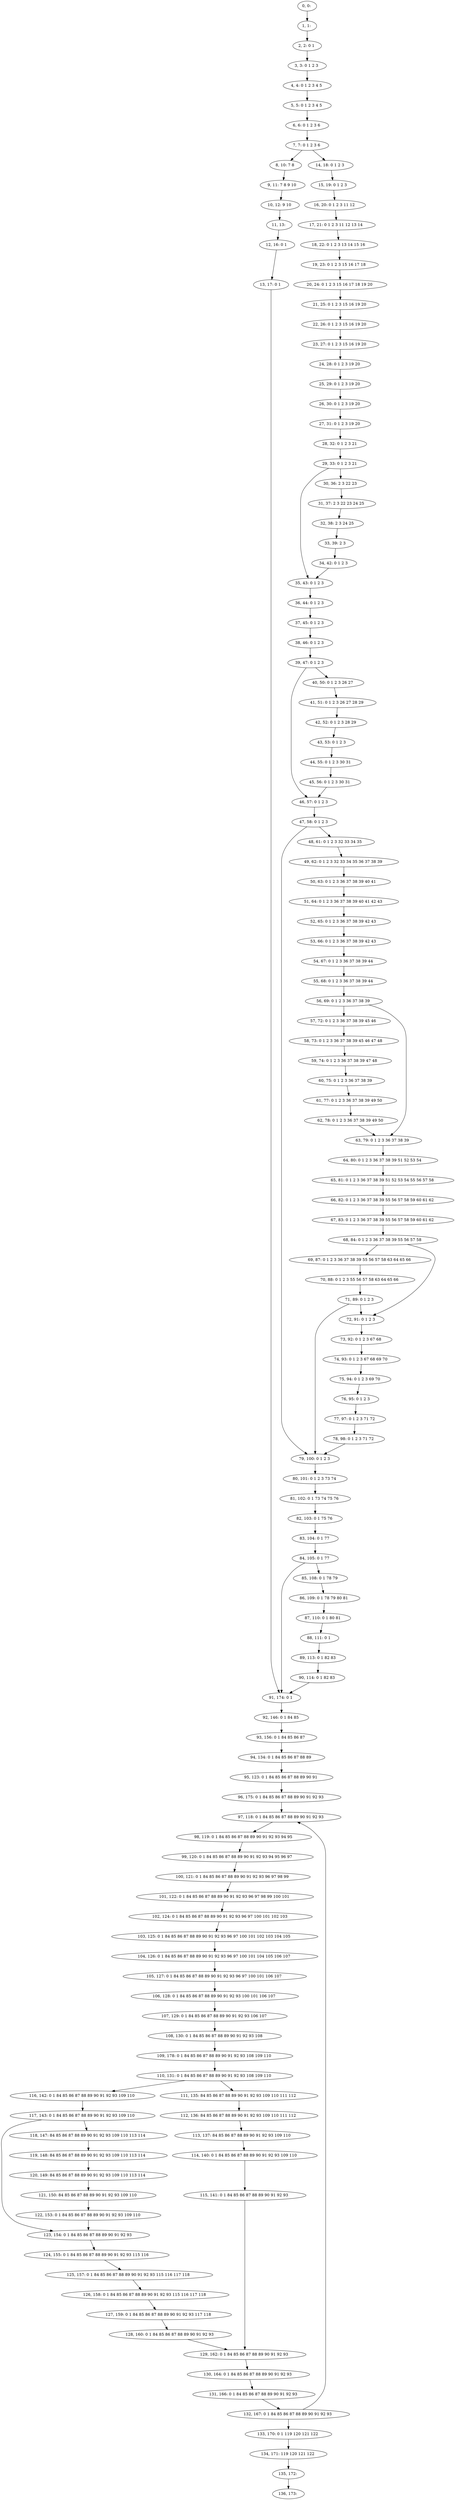 digraph G {
0[label="0, 0: "];
1[label="1, 1: "];
2[label="2, 2: 0 1 "];
3[label="3, 3: 0 1 2 3 "];
4[label="4, 4: 0 1 2 3 4 5 "];
5[label="5, 5: 0 1 2 3 4 5 "];
6[label="6, 6: 0 1 2 3 6 "];
7[label="7, 7: 0 1 2 3 6 "];
8[label="8, 10: 7 8 "];
9[label="9, 11: 7 8 9 10 "];
10[label="10, 12: 9 10 "];
11[label="11, 13: "];
12[label="12, 16: 0 1 "];
13[label="13, 17: 0 1 "];
14[label="14, 18: 0 1 2 3 "];
15[label="15, 19: 0 1 2 3 "];
16[label="16, 20: 0 1 2 3 11 12 "];
17[label="17, 21: 0 1 2 3 11 12 13 14 "];
18[label="18, 22: 0 1 2 3 13 14 15 16 "];
19[label="19, 23: 0 1 2 3 15 16 17 18 "];
20[label="20, 24: 0 1 2 3 15 16 17 18 19 20 "];
21[label="21, 25: 0 1 2 3 15 16 19 20 "];
22[label="22, 26: 0 1 2 3 15 16 19 20 "];
23[label="23, 27: 0 1 2 3 15 16 19 20 "];
24[label="24, 28: 0 1 2 3 19 20 "];
25[label="25, 29: 0 1 2 3 19 20 "];
26[label="26, 30: 0 1 2 3 19 20 "];
27[label="27, 31: 0 1 2 3 19 20 "];
28[label="28, 32: 0 1 2 3 21 "];
29[label="29, 33: 0 1 2 3 21 "];
30[label="30, 36: 2 3 22 23 "];
31[label="31, 37: 2 3 22 23 24 25 "];
32[label="32, 38: 2 3 24 25 "];
33[label="33, 39: 2 3 "];
34[label="34, 42: 0 1 2 3 "];
35[label="35, 43: 0 1 2 3 "];
36[label="36, 44: 0 1 2 3 "];
37[label="37, 45: 0 1 2 3 "];
38[label="38, 46: 0 1 2 3 "];
39[label="39, 47: 0 1 2 3 "];
40[label="40, 50: 0 1 2 3 26 27 "];
41[label="41, 51: 0 1 2 3 26 27 28 29 "];
42[label="42, 52: 0 1 2 3 28 29 "];
43[label="43, 53: 0 1 2 3 "];
44[label="44, 55: 0 1 2 3 30 31 "];
45[label="45, 56: 0 1 2 3 30 31 "];
46[label="46, 57: 0 1 2 3 "];
47[label="47, 58: 0 1 2 3 "];
48[label="48, 61: 0 1 2 3 32 33 34 35 "];
49[label="49, 62: 0 1 2 3 32 33 34 35 36 37 38 39 "];
50[label="50, 63: 0 1 2 3 36 37 38 39 40 41 "];
51[label="51, 64: 0 1 2 3 36 37 38 39 40 41 42 43 "];
52[label="52, 65: 0 1 2 3 36 37 38 39 42 43 "];
53[label="53, 66: 0 1 2 3 36 37 38 39 42 43 "];
54[label="54, 67: 0 1 2 3 36 37 38 39 44 "];
55[label="55, 68: 0 1 2 3 36 37 38 39 44 "];
56[label="56, 69: 0 1 2 3 36 37 38 39 "];
57[label="57, 72: 0 1 2 3 36 37 38 39 45 46 "];
58[label="58, 73: 0 1 2 3 36 37 38 39 45 46 47 48 "];
59[label="59, 74: 0 1 2 3 36 37 38 39 47 48 "];
60[label="60, 75: 0 1 2 3 36 37 38 39 "];
61[label="61, 77: 0 1 2 3 36 37 38 39 49 50 "];
62[label="62, 78: 0 1 2 3 36 37 38 39 49 50 "];
63[label="63, 79: 0 1 2 3 36 37 38 39 "];
64[label="64, 80: 0 1 2 3 36 37 38 39 51 52 53 54 "];
65[label="65, 81: 0 1 2 3 36 37 38 39 51 52 53 54 55 56 57 58 "];
66[label="66, 82: 0 1 2 3 36 37 38 39 55 56 57 58 59 60 61 62 "];
67[label="67, 83: 0 1 2 3 36 37 38 39 55 56 57 58 59 60 61 62 "];
68[label="68, 84: 0 1 2 3 36 37 38 39 55 56 57 58 "];
69[label="69, 87: 0 1 2 3 36 37 38 39 55 56 57 58 63 64 65 66 "];
70[label="70, 88: 0 1 2 3 55 56 57 58 63 64 65 66 "];
71[label="71, 89: 0 1 2 3 "];
72[label="72, 91: 0 1 2 3 "];
73[label="73, 92: 0 1 2 3 67 68 "];
74[label="74, 93: 0 1 2 3 67 68 69 70 "];
75[label="75, 94: 0 1 2 3 69 70 "];
76[label="76, 95: 0 1 2 3 "];
77[label="77, 97: 0 1 2 3 71 72 "];
78[label="78, 98: 0 1 2 3 71 72 "];
79[label="79, 100: 0 1 2 3 "];
80[label="80, 101: 0 1 2 3 73 74 "];
81[label="81, 102: 0 1 73 74 75 76 "];
82[label="82, 103: 0 1 75 76 "];
83[label="83, 104: 0 1 77 "];
84[label="84, 105: 0 1 77 "];
85[label="85, 108: 0 1 78 79 "];
86[label="86, 109: 0 1 78 79 80 81 "];
87[label="87, 110: 0 1 80 81 "];
88[label="88, 111: 0 1 "];
89[label="89, 113: 0 1 82 83 "];
90[label="90, 114: 0 1 82 83 "];
91[label="91, 174: 0 1 "];
92[label="92, 146: 0 1 84 85 "];
93[label="93, 156: 0 1 84 85 86 87 "];
94[label="94, 134: 0 1 84 85 86 87 88 89 "];
95[label="95, 123: 0 1 84 85 86 87 88 89 90 91 "];
96[label="96, 175: 0 1 84 85 86 87 88 89 90 91 92 93 "];
97[label="97, 118: 0 1 84 85 86 87 88 89 90 91 92 93 "];
98[label="98, 119: 0 1 84 85 86 87 88 89 90 91 92 93 94 95 "];
99[label="99, 120: 0 1 84 85 86 87 88 89 90 91 92 93 94 95 96 97 "];
100[label="100, 121: 0 1 84 85 86 87 88 89 90 91 92 93 96 97 98 99 "];
101[label="101, 122: 0 1 84 85 86 87 88 89 90 91 92 93 96 97 98 99 100 101 "];
102[label="102, 124: 0 1 84 85 86 87 88 89 90 91 92 93 96 97 100 101 102 103 "];
103[label="103, 125: 0 1 84 85 86 87 88 89 90 91 92 93 96 97 100 101 102 103 104 105 "];
104[label="104, 126: 0 1 84 85 86 87 88 89 90 91 92 93 96 97 100 101 104 105 106 107 "];
105[label="105, 127: 0 1 84 85 86 87 88 89 90 91 92 93 96 97 100 101 106 107 "];
106[label="106, 128: 0 1 84 85 86 87 88 89 90 91 92 93 100 101 106 107 "];
107[label="107, 129: 0 1 84 85 86 87 88 89 90 91 92 93 106 107 "];
108[label="108, 130: 0 1 84 85 86 87 88 89 90 91 92 93 108 "];
109[label="109, 178: 0 1 84 85 86 87 88 89 90 91 92 93 108 109 110 "];
110[label="110, 131: 0 1 84 85 86 87 88 89 90 91 92 93 108 109 110 "];
111[label="111, 135: 84 85 86 87 88 89 90 91 92 93 109 110 111 112 "];
112[label="112, 136: 84 85 86 87 88 89 90 91 92 93 109 110 111 112 "];
113[label="113, 137: 84 85 86 87 88 89 90 91 92 93 109 110 "];
114[label="114, 140: 0 1 84 85 86 87 88 89 90 91 92 93 109 110 "];
115[label="115, 141: 0 1 84 85 86 87 88 89 90 91 92 93 "];
116[label="116, 142: 0 1 84 85 86 87 88 89 90 91 92 93 109 110 "];
117[label="117, 143: 0 1 84 85 86 87 88 89 90 91 92 93 109 110 "];
118[label="118, 147: 84 85 86 87 88 89 90 91 92 93 109 110 113 114 "];
119[label="119, 148: 84 85 86 87 88 89 90 91 92 93 109 110 113 114 "];
120[label="120, 149: 84 85 86 87 88 89 90 91 92 93 109 110 113 114 "];
121[label="121, 150: 84 85 86 87 88 89 90 91 92 93 109 110 "];
122[label="122, 153: 0 1 84 85 86 87 88 89 90 91 92 93 109 110 "];
123[label="123, 154: 0 1 84 85 86 87 88 89 90 91 92 93 "];
124[label="124, 155: 0 1 84 85 86 87 88 89 90 91 92 93 115 116 "];
125[label="125, 157: 0 1 84 85 86 87 88 89 90 91 92 93 115 116 117 118 "];
126[label="126, 158: 0 1 84 85 86 87 88 89 90 91 92 93 115 116 117 118 "];
127[label="127, 159: 0 1 84 85 86 87 88 89 90 91 92 93 117 118 "];
128[label="128, 160: 0 1 84 85 86 87 88 89 90 91 92 93 "];
129[label="129, 162: 0 1 84 85 86 87 88 89 90 91 92 93 "];
130[label="130, 164: 0 1 84 85 86 87 88 89 90 91 92 93 "];
131[label="131, 166: 0 1 84 85 86 87 88 89 90 91 92 93 "];
132[label="132, 167: 0 1 84 85 86 87 88 89 90 91 92 93 "];
133[label="133, 170: 0 1 119 120 121 122 "];
134[label="134, 171: 119 120 121 122 "];
135[label="135, 172: "];
136[label="136, 173: "];
0->1 ;
1->2 ;
2->3 ;
3->4 ;
4->5 ;
5->6 ;
6->7 ;
7->8 ;
7->14 ;
8->9 ;
9->10 ;
10->11 ;
11->12 ;
12->13 ;
13->91 ;
14->15 ;
15->16 ;
16->17 ;
17->18 ;
18->19 ;
19->20 ;
20->21 ;
21->22 ;
22->23 ;
23->24 ;
24->25 ;
25->26 ;
26->27 ;
27->28 ;
28->29 ;
29->30 ;
29->35 ;
30->31 ;
31->32 ;
32->33 ;
33->34 ;
34->35 ;
35->36 ;
36->37 ;
37->38 ;
38->39 ;
39->40 ;
39->46 ;
40->41 ;
41->42 ;
42->43 ;
43->44 ;
44->45 ;
45->46 ;
46->47 ;
47->48 ;
47->79 ;
48->49 ;
49->50 ;
50->51 ;
51->52 ;
52->53 ;
53->54 ;
54->55 ;
55->56 ;
56->57 ;
56->63 ;
57->58 ;
58->59 ;
59->60 ;
60->61 ;
61->62 ;
62->63 ;
63->64 ;
64->65 ;
65->66 ;
66->67 ;
67->68 ;
68->69 ;
68->72 ;
69->70 ;
70->71 ;
71->72 ;
71->79 ;
72->73 ;
73->74 ;
74->75 ;
75->76 ;
76->77 ;
77->78 ;
78->79 ;
79->80 ;
80->81 ;
81->82 ;
82->83 ;
83->84 ;
84->85 ;
84->91 ;
85->86 ;
86->87 ;
87->88 ;
88->89 ;
89->90 ;
90->91 ;
91->92 ;
92->93 ;
93->94 ;
94->95 ;
95->96 ;
96->97 ;
97->98 ;
98->99 ;
99->100 ;
100->101 ;
101->102 ;
102->103 ;
103->104 ;
104->105 ;
105->106 ;
106->107 ;
107->108 ;
108->109 ;
109->110 ;
110->111 ;
110->116 ;
111->112 ;
112->113 ;
113->114 ;
114->115 ;
115->129 ;
116->117 ;
117->118 ;
117->123 ;
118->119 ;
119->120 ;
120->121 ;
121->122 ;
122->123 ;
123->124 ;
124->125 ;
125->126 ;
126->127 ;
127->128 ;
128->129 ;
129->130 ;
130->131 ;
131->132 ;
132->133 ;
132->97 ;
133->134 ;
134->135 ;
135->136 ;
}
